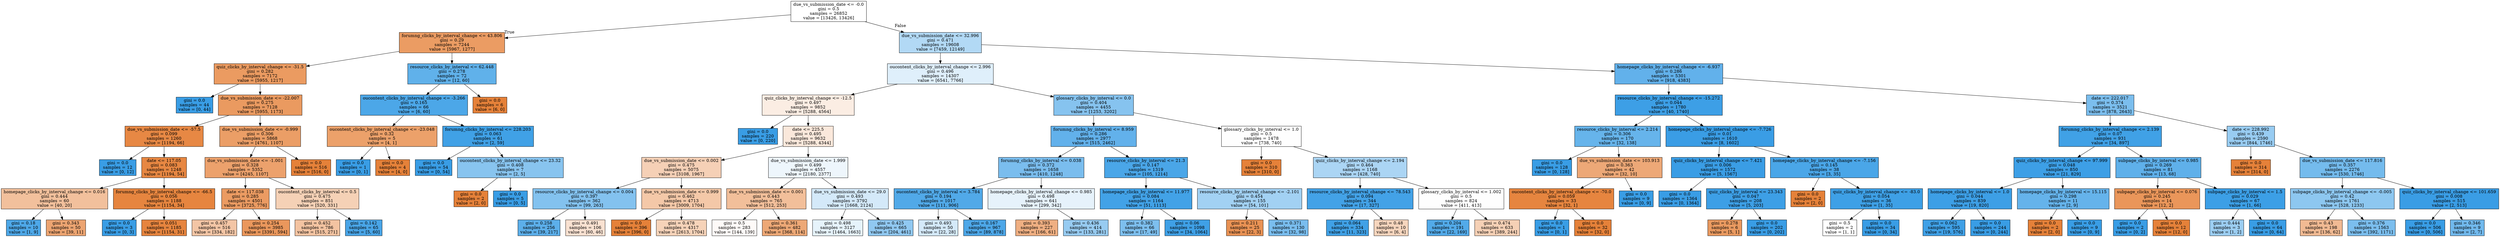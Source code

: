 digraph Tree {
node [shape=box, style="filled", color="black"] ;
0 [label="due_vs_submission_date <= -0.0\ngini = 0.5\nsamples = 26852\nvalue = [13426, 13426]", fillcolor="#e5813900"] ;
1 [label="forumng_clicks_by_interval_change <= 43.806\ngini = 0.29\nsamples = 7244\nvalue = [5967, 1277]", fillcolor="#e58139c8"] ;
0 -> 1 [labeldistance=2.5, labelangle=45, headlabel="True"] ;
2 [label="quiz_clicks_by_interval_change <= -31.5\ngini = 0.282\nsamples = 7172\nvalue = [5955, 1217]", fillcolor="#e58139cb"] ;
1 -> 2 ;
3 [label="gini = 0.0\nsamples = 44\nvalue = [0, 44]", fillcolor="#399de5ff"] ;
2 -> 3 ;
4 [label="due_vs_submission_date <= -22.007\ngini = 0.275\nsamples = 7128\nvalue = [5955, 1173]", fillcolor="#e58139cd"] ;
2 -> 4 ;
5 [label="due_vs_submission_date <= -57.5\ngini = 0.099\nsamples = 1260\nvalue = [1194, 66]", fillcolor="#e58139f1"] ;
4 -> 5 ;
6 [label="gini = 0.0\nsamples = 12\nvalue = [0, 12]", fillcolor="#399de5ff"] ;
5 -> 6 ;
7 [label="date <= 117.05\ngini = 0.083\nsamples = 1248\nvalue = [1194, 54]", fillcolor="#e58139f3"] ;
5 -> 7 ;
8 [label="homepage_clicks_by_interval_change <= 0.016\ngini = 0.444\nsamples = 60\nvalue = [40, 20]", fillcolor="#e581397f"] ;
7 -> 8 ;
9 [label="gini = 0.18\nsamples = 10\nvalue = [1, 9]", fillcolor="#399de5e3"] ;
8 -> 9 ;
10 [label="gini = 0.343\nsamples = 50\nvalue = [39, 11]", fillcolor="#e58139b7"] ;
8 -> 10 ;
11 [label="forumng_clicks_by_interval_change <= -66.5\ngini = 0.056\nsamples = 1188\nvalue = [1154, 34]", fillcolor="#e58139f7"] ;
7 -> 11 ;
12 [label="gini = 0.0\nsamples = 3\nvalue = [0, 3]", fillcolor="#399de5ff"] ;
11 -> 12 ;
13 [label="gini = 0.051\nsamples = 1185\nvalue = [1154, 31]", fillcolor="#e58139f8"] ;
11 -> 13 ;
14 [label="due_vs_submission_date <= -0.999\ngini = 0.306\nsamples = 5868\nvalue = [4761, 1107]", fillcolor="#e58139c4"] ;
4 -> 14 ;
15 [label="due_vs_submission_date <= -1.001\ngini = 0.328\nsamples = 5352\nvalue = [4245, 1107]", fillcolor="#e58139bd"] ;
14 -> 15 ;
16 [label="date <= 117.038\ngini = 0.285\nsamples = 4501\nvalue = [3725, 776]", fillcolor="#e58139ca"] ;
15 -> 16 ;
17 [label="gini = 0.457\nsamples = 516\nvalue = [334, 182]", fillcolor="#e5813974"] ;
16 -> 17 ;
18 [label="gini = 0.254\nsamples = 3985\nvalue = [3391, 594]", fillcolor="#e58139d2"] ;
16 -> 18 ;
19 [label="oucontent_clicks_by_interval <= 0.5\ngini = 0.475\nsamples = 851\nvalue = [520, 331]", fillcolor="#e581395d"] ;
15 -> 19 ;
20 [label="gini = 0.452\nsamples = 786\nvalue = [515, 271]", fillcolor="#e5813979"] ;
19 -> 20 ;
21 [label="gini = 0.142\nsamples = 65\nvalue = [5, 60]", fillcolor="#399de5ea"] ;
19 -> 21 ;
22 [label="gini = 0.0\nsamples = 516\nvalue = [516, 0]", fillcolor="#e58139ff"] ;
14 -> 22 ;
23 [label="resource_clicks_by_interval <= 62.448\ngini = 0.278\nsamples = 72\nvalue = [12, 60]", fillcolor="#399de5cc"] ;
1 -> 23 ;
24 [label="oucontent_clicks_by_interval_change <= -3.266\ngini = 0.165\nsamples = 66\nvalue = [6, 60]", fillcolor="#399de5e6"] ;
23 -> 24 ;
25 [label="oucontent_clicks_by_interval_change <= -23.048\ngini = 0.32\nsamples = 5\nvalue = [4, 1]", fillcolor="#e58139bf"] ;
24 -> 25 ;
26 [label="gini = 0.0\nsamples = 1\nvalue = [0, 1]", fillcolor="#399de5ff"] ;
25 -> 26 ;
27 [label="gini = 0.0\nsamples = 4\nvalue = [4, 0]", fillcolor="#e58139ff"] ;
25 -> 27 ;
28 [label="forumng_clicks_by_interval <= 228.203\ngini = 0.063\nsamples = 61\nvalue = [2, 59]", fillcolor="#399de5f6"] ;
24 -> 28 ;
29 [label="gini = 0.0\nsamples = 54\nvalue = [0, 54]", fillcolor="#399de5ff"] ;
28 -> 29 ;
30 [label="oucontent_clicks_by_interval_change <= 23.32\ngini = 0.408\nsamples = 7\nvalue = [2, 5]", fillcolor="#399de599"] ;
28 -> 30 ;
31 [label="gini = 0.0\nsamples = 2\nvalue = [2, 0]", fillcolor="#e58139ff"] ;
30 -> 31 ;
32 [label="gini = 0.0\nsamples = 5\nvalue = [0, 5]", fillcolor="#399de5ff"] ;
30 -> 32 ;
33 [label="gini = 0.0\nsamples = 6\nvalue = [6, 0]", fillcolor="#e58139ff"] ;
23 -> 33 ;
34 [label="due_vs_submission_date <= 32.996\ngini = 0.471\nsamples = 19608\nvalue = [7459, 12149]", fillcolor="#399de562"] ;
0 -> 34 [labeldistance=2.5, labelangle=-45, headlabel="False"] ;
35 [label="oucontent_clicks_by_interval_change <= 2.996\ngini = 0.496\nsamples = 14307\nvalue = [6541, 7766]", fillcolor="#399de528"] ;
34 -> 35 ;
36 [label="quiz_clicks_by_interval_change <= -12.5\ngini = 0.497\nsamples = 9852\nvalue = [5288, 4564]", fillcolor="#e5813923"] ;
35 -> 36 ;
37 [label="gini = 0.0\nsamples = 220\nvalue = [0, 220]", fillcolor="#399de5ff"] ;
36 -> 37 ;
38 [label="date <= 225.5\ngini = 0.495\nsamples = 9632\nvalue = [5288, 4344]", fillcolor="#e581392e"] ;
36 -> 38 ;
39 [label="due_vs_submission_date <= 0.002\ngini = 0.475\nsamples = 5075\nvalue = [3108, 1967]", fillcolor="#e581395e"] ;
38 -> 39 ;
40 [label="resource_clicks_by_interval_change <= 0.004\ngini = 0.397\nsamples = 362\nvalue = [99, 263]", fillcolor="#399de59f"] ;
39 -> 40 ;
41 [label="gini = 0.258\nsamples = 256\nvalue = [39, 217]", fillcolor="#399de5d1"] ;
40 -> 41 ;
42 [label="gini = 0.491\nsamples = 106\nvalue = [60, 46]", fillcolor="#e581393b"] ;
40 -> 42 ;
43 [label="due_vs_submission_date <= 0.999\ngini = 0.462\nsamples = 4713\nvalue = [3009, 1704]", fillcolor="#e581396f"] ;
39 -> 43 ;
44 [label="gini = 0.0\nsamples = 396\nvalue = [396, 0]", fillcolor="#e58139ff"] ;
43 -> 44 ;
45 [label="gini = 0.478\nsamples = 4317\nvalue = [2613, 1704]", fillcolor="#e5813959"] ;
43 -> 45 ;
46 [label="due_vs_submission_date <= 1.999\ngini = 0.499\nsamples = 4557\nvalue = [2180, 2377]", fillcolor="#399de515"] ;
38 -> 46 ;
47 [label="due_vs_submission_date <= 0.001\ngini = 0.443\nsamples = 765\nvalue = [512, 253]", fillcolor="#e5813981"] ;
46 -> 47 ;
48 [label="gini = 0.5\nsamples = 283\nvalue = [144, 139]", fillcolor="#e5813909"] ;
47 -> 48 ;
49 [label="gini = 0.361\nsamples = 482\nvalue = [368, 114]", fillcolor="#e58139b0"] ;
47 -> 49 ;
50 [label="due_vs_submission_date <= 29.0\ngini = 0.493\nsamples = 3792\nvalue = [1668, 2124]", fillcolor="#399de537"] ;
46 -> 50 ;
51 [label="gini = 0.498\nsamples = 3127\nvalue = [1464, 1663]", fillcolor="#399de51f"] ;
50 -> 51 ;
52 [label="gini = 0.425\nsamples = 665\nvalue = [204, 461]", fillcolor="#399de58e"] ;
50 -> 52 ;
53 [label="glossary_clicks_by_interval <= 0.0\ngini = 0.404\nsamples = 4455\nvalue = [1253, 3202]", fillcolor="#399de59b"] ;
35 -> 53 ;
54 [label="forumng_clicks_by_interval <= 8.959\ngini = 0.286\nsamples = 2977\nvalue = [515, 2462]", fillcolor="#399de5ca"] ;
53 -> 54 ;
55 [label="forumng_clicks_by_interval <= 0.038\ngini = 0.372\nsamples = 1658\nvalue = [410, 1248]", fillcolor="#399de5ab"] ;
54 -> 55 ;
56 [label="oucontent_clicks_by_interval <= 3.784\ngini = 0.194\nsamples = 1017\nvalue = [111, 906]", fillcolor="#399de5e0"] ;
55 -> 56 ;
57 [label="gini = 0.493\nsamples = 50\nvalue = [22, 28]", fillcolor="#399de537"] ;
56 -> 57 ;
58 [label="gini = 0.167\nsamples = 967\nvalue = [89, 878]", fillcolor="#399de5e5"] ;
56 -> 58 ;
59 [label="homepage_clicks_by_interval_change <= 0.985\ngini = 0.498\nsamples = 641\nvalue = [299, 342]", fillcolor="#399de520"] ;
55 -> 59 ;
60 [label="gini = 0.393\nsamples = 227\nvalue = [166, 61]", fillcolor="#e58139a1"] ;
59 -> 60 ;
61 [label="gini = 0.436\nsamples = 414\nvalue = [133, 281]", fillcolor="#399de586"] ;
59 -> 61 ;
62 [label="resource_clicks_by_interval <= 21.3\ngini = 0.147\nsamples = 1319\nvalue = [105, 1214]", fillcolor="#399de5e9"] ;
54 -> 62 ;
63 [label="homepage_clicks_by_interval <= 11.977\ngini = 0.084\nsamples = 1164\nvalue = [51, 1113]", fillcolor="#399de5f3"] ;
62 -> 63 ;
64 [label="gini = 0.382\nsamples = 66\nvalue = [17, 49]", fillcolor="#399de5a7"] ;
63 -> 64 ;
65 [label="gini = 0.06\nsamples = 1098\nvalue = [34, 1064]", fillcolor="#399de5f7"] ;
63 -> 65 ;
66 [label="resource_clicks_by_interval_change <= -2.101\ngini = 0.454\nsamples = 155\nvalue = [54, 101]", fillcolor="#399de577"] ;
62 -> 66 ;
67 [label="gini = 0.211\nsamples = 25\nvalue = [22, 3]", fillcolor="#e58139dc"] ;
66 -> 67 ;
68 [label="gini = 0.371\nsamples = 130\nvalue = [32, 98]", fillcolor="#399de5ac"] ;
66 -> 68 ;
69 [label="glossary_clicks_by_interval <= 1.0\ngini = 0.5\nsamples = 1478\nvalue = [738, 740]", fillcolor="#399de501"] ;
53 -> 69 ;
70 [label="gini = 0.0\nsamples = 310\nvalue = [310, 0]", fillcolor="#e58139ff"] ;
69 -> 70 ;
71 [label="quiz_clicks_by_interval_change <= 2.194\ngini = 0.464\nsamples = 1168\nvalue = [428, 740]", fillcolor="#399de56c"] ;
69 -> 71 ;
72 [label="resource_clicks_by_interval_change <= 78.543\ngini = 0.094\nsamples = 344\nvalue = [17, 327]", fillcolor="#399de5f2"] ;
71 -> 72 ;
73 [label="gini = 0.064\nsamples = 334\nvalue = [11, 323]", fillcolor="#399de5f6"] ;
72 -> 73 ;
74 [label="gini = 0.48\nsamples = 10\nvalue = [6, 4]", fillcolor="#e5813955"] ;
72 -> 74 ;
75 [label="glossary_clicks_by_interval <= 1.002\ngini = 0.5\nsamples = 824\nvalue = [411, 413]", fillcolor="#399de501"] ;
71 -> 75 ;
76 [label="gini = 0.204\nsamples = 191\nvalue = [22, 169]", fillcolor="#399de5de"] ;
75 -> 76 ;
77 [label="gini = 0.474\nsamples = 633\nvalue = [389, 244]", fillcolor="#e581395f"] ;
75 -> 77 ;
78 [label="homepage_clicks_by_interval_change <= -6.937\ngini = 0.286\nsamples = 5301\nvalue = [918, 4383]", fillcolor="#399de5ca"] ;
34 -> 78 ;
79 [label="resource_clicks_by_interval_change <= -15.272\ngini = 0.044\nsamples = 1780\nvalue = [40, 1740]", fillcolor="#399de5f9"] ;
78 -> 79 ;
80 [label="resource_clicks_by_interval <= 2.214\ngini = 0.306\nsamples = 170\nvalue = [32, 138]", fillcolor="#399de5c4"] ;
79 -> 80 ;
81 [label="gini = 0.0\nsamples = 128\nvalue = [0, 128]", fillcolor="#399de5ff"] ;
80 -> 81 ;
82 [label="due_vs_submission_date <= 103.913\ngini = 0.363\nsamples = 42\nvalue = [32, 10]", fillcolor="#e58139af"] ;
80 -> 82 ;
83 [label="oucontent_clicks_by_interval_change <= -70.0\ngini = 0.059\nsamples = 33\nvalue = [32, 1]", fillcolor="#e58139f7"] ;
82 -> 83 ;
84 [label="gini = 0.0\nsamples = 1\nvalue = [0, 1]", fillcolor="#399de5ff"] ;
83 -> 84 ;
85 [label="gini = 0.0\nsamples = 32\nvalue = [32, 0]", fillcolor="#e58139ff"] ;
83 -> 85 ;
86 [label="gini = 0.0\nsamples = 9\nvalue = [0, 9]", fillcolor="#399de5ff"] ;
82 -> 86 ;
87 [label="homepage_clicks_by_interval_change <= -7.726\ngini = 0.01\nsamples = 1610\nvalue = [8, 1602]", fillcolor="#399de5fe"] ;
79 -> 87 ;
88 [label="quiz_clicks_by_interval_change <= 7.421\ngini = 0.006\nsamples = 1572\nvalue = [5, 1567]", fillcolor="#399de5fe"] ;
87 -> 88 ;
89 [label="gini = 0.0\nsamples = 1364\nvalue = [0, 1364]", fillcolor="#399de5ff"] ;
88 -> 89 ;
90 [label="quiz_clicks_by_interval <= 23.343\ngini = 0.047\nsamples = 208\nvalue = [5, 203]", fillcolor="#399de5f9"] ;
88 -> 90 ;
91 [label="gini = 0.278\nsamples = 6\nvalue = [5, 1]", fillcolor="#e58139cc"] ;
90 -> 91 ;
92 [label="gini = 0.0\nsamples = 202\nvalue = [0, 202]", fillcolor="#399de5ff"] ;
90 -> 92 ;
93 [label="homepage_clicks_by_interval_change <= -7.156\ngini = 0.145\nsamples = 38\nvalue = [3, 35]", fillcolor="#399de5e9"] ;
87 -> 93 ;
94 [label="gini = 0.0\nsamples = 2\nvalue = [2, 0]", fillcolor="#e58139ff"] ;
93 -> 94 ;
95 [label="quiz_clicks_by_interval_change <= -83.0\ngini = 0.054\nsamples = 36\nvalue = [1, 35]", fillcolor="#399de5f8"] ;
93 -> 95 ;
96 [label="gini = 0.5\nsamples = 2\nvalue = [1, 1]", fillcolor="#e5813900"] ;
95 -> 96 ;
97 [label="gini = 0.0\nsamples = 34\nvalue = [0, 34]", fillcolor="#399de5ff"] ;
95 -> 97 ;
98 [label="date <= 222.017\ngini = 0.374\nsamples = 3521\nvalue = [878, 2643]", fillcolor="#399de5aa"] ;
78 -> 98 ;
99 [label="forumng_clicks_by_interval_change <= 2.139\ngini = 0.07\nsamples = 931\nvalue = [34, 897]", fillcolor="#399de5f5"] ;
98 -> 99 ;
100 [label="quiz_clicks_by_interval_change <= 97.999\ngini = 0.048\nsamples = 850\nvalue = [21, 829]", fillcolor="#399de5f9"] ;
99 -> 100 ;
101 [label="homepage_clicks_by_interval <= 1.0\ngini = 0.044\nsamples = 839\nvalue = [19, 820]", fillcolor="#399de5f9"] ;
100 -> 101 ;
102 [label="gini = 0.062\nsamples = 595\nvalue = [19, 576]", fillcolor="#399de5f7"] ;
101 -> 102 ;
103 [label="gini = 0.0\nsamples = 244\nvalue = [0, 244]", fillcolor="#399de5ff"] ;
101 -> 103 ;
104 [label="homepage_clicks_by_interval <= 15.115\ngini = 0.298\nsamples = 11\nvalue = [2, 9]", fillcolor="#399de5c6"] ;
100 -> 104 ;
105 [label="gini = 0.0\nsamples = 2\nvalue = [2, 0]", fillcolor="#e58139ff"] ;
104 -> 105 ;
106 [label="gini = 0.0\nsamples = 9\nvalue = [0, 9]", fillcolor="#399de5ff"] ;
104 -> 106 ;
107 [label="subpage_clicks_by_interval <= 0.985\ngini = 0.269\nsamples = 81\nvalue = [13, 68]", fillcolor="#399de5ce"] ;
99 -> 107 ;
108 [label="subpage_clicks_by_interval <= 0.076\ngini = 0.245\nsamples = 14\nvalue = [12, 2]", fillcolor="#e58139d4"] ;
107 -> 108 ;
109 [label="gini = 0.0\nsamples = 2\nvalue = [0, 2]", fillcolor="#399de5ff"] ;
108 -> 109 ;
110 [label="gini = 0.0\nsamples = 12\nvalue = [12, 0]", fillcolor="#e58139ff"] ;
108 -> 110 ;
111 [label="subpage_clicks_by_interval <= 1.5\ngini = 0.029\nsamples = 67\nvalue = [1, 66]", fillcolor="#399de5fb"] ;
107 -> 111 ;
112 [label="gini = 0.444\nsamples = 3\nvalue = [1, 2]", fillcolor="#399de57f"] ;
111 -> 112 ;
113 [label="gini = 0.0\nsamples = 64\nvalue = [0, 64]", fillcolor="#399de5ff"] ;
111 -> 113 ;
114 [label="date <= 228.992\ngini = 0.439\nsamples = 2590\nvalue = [844, 1746]", fillcolor="#399de584"] ;
98 -> 114 ;
115 [label="gini = 0.0\nsamples = 314\nvalue = [314, 0]", fillcolor="#e58139ff"] ;
114 -> 115 ;
116 [label="due_vs_submission_date <= 117.816\ngini = 0.357\nsamples = 2276\nvalue = [530, 1746]", fillcolor="#399de5b2"] ;
114 -> 116 ;
117 [label="subpage_clicks_by_interval_change <= -0.005\ngini = 0.42\nsamples = 1761\nvalue = [528, 1233]", fillcolor="#399de592"] ;
116 -> 117 ;
118 [label="gini = 0.43\nsamples = 198\nvalue = [136, 62]", fillcolor="#e581398b"] ;
117 -> 118 ;
119 [label="gini = 0.376\nsamples = 1563\nvalue = [392, 1171]", fillcolor="#399de5aa"] ;
117 -> 119 ;
120 [label="quiz_clicks_by_interval_change <= 101.659\ngini = 0.008\nsamples = 515\nvalue = [2, 513]", fillcolor="#399de5fe"] ;
116 -> 120 ;
121 [label="gini = 0.0\nsamples = 506\nvalue = [0, 506]", fillcolor="#399de5ff"] ;
120 -> 121 ;
122 [label="gini = 0.346\nsamples = 9\nvalue = [2, 7]", fillcolor="#399de5b6"] ;
120 -> 122 ;
}